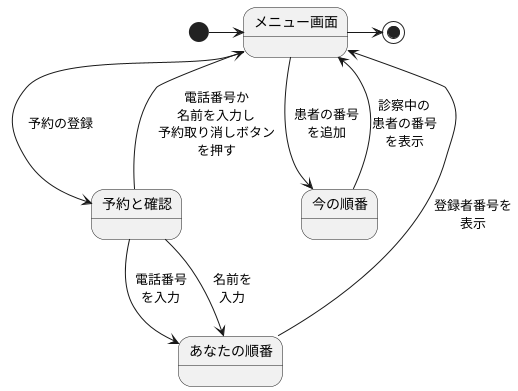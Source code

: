 @startuml

[*]-> メニュー画面
メニュー画面-> [*]  
メニュー画面 -> 予約と確認 : 予約の登録 
メニュー画面 -> 今の順番 :患者の番号\nを追加
今の順番-->メニュー画面 :診察中の\n患者の番号\nを表示
予約と確認-->あなたの順番 :電話番号\nを入力 
予約と確認-->あなたの順番 :名前を\n入力
予約と確認--> メニュー画面 :電話番号か\n名前を入力し\n予約取り消しボタン\nを押す
あなたの順番-->メニュー画面 : 登録者番号を\n表示

@enduml